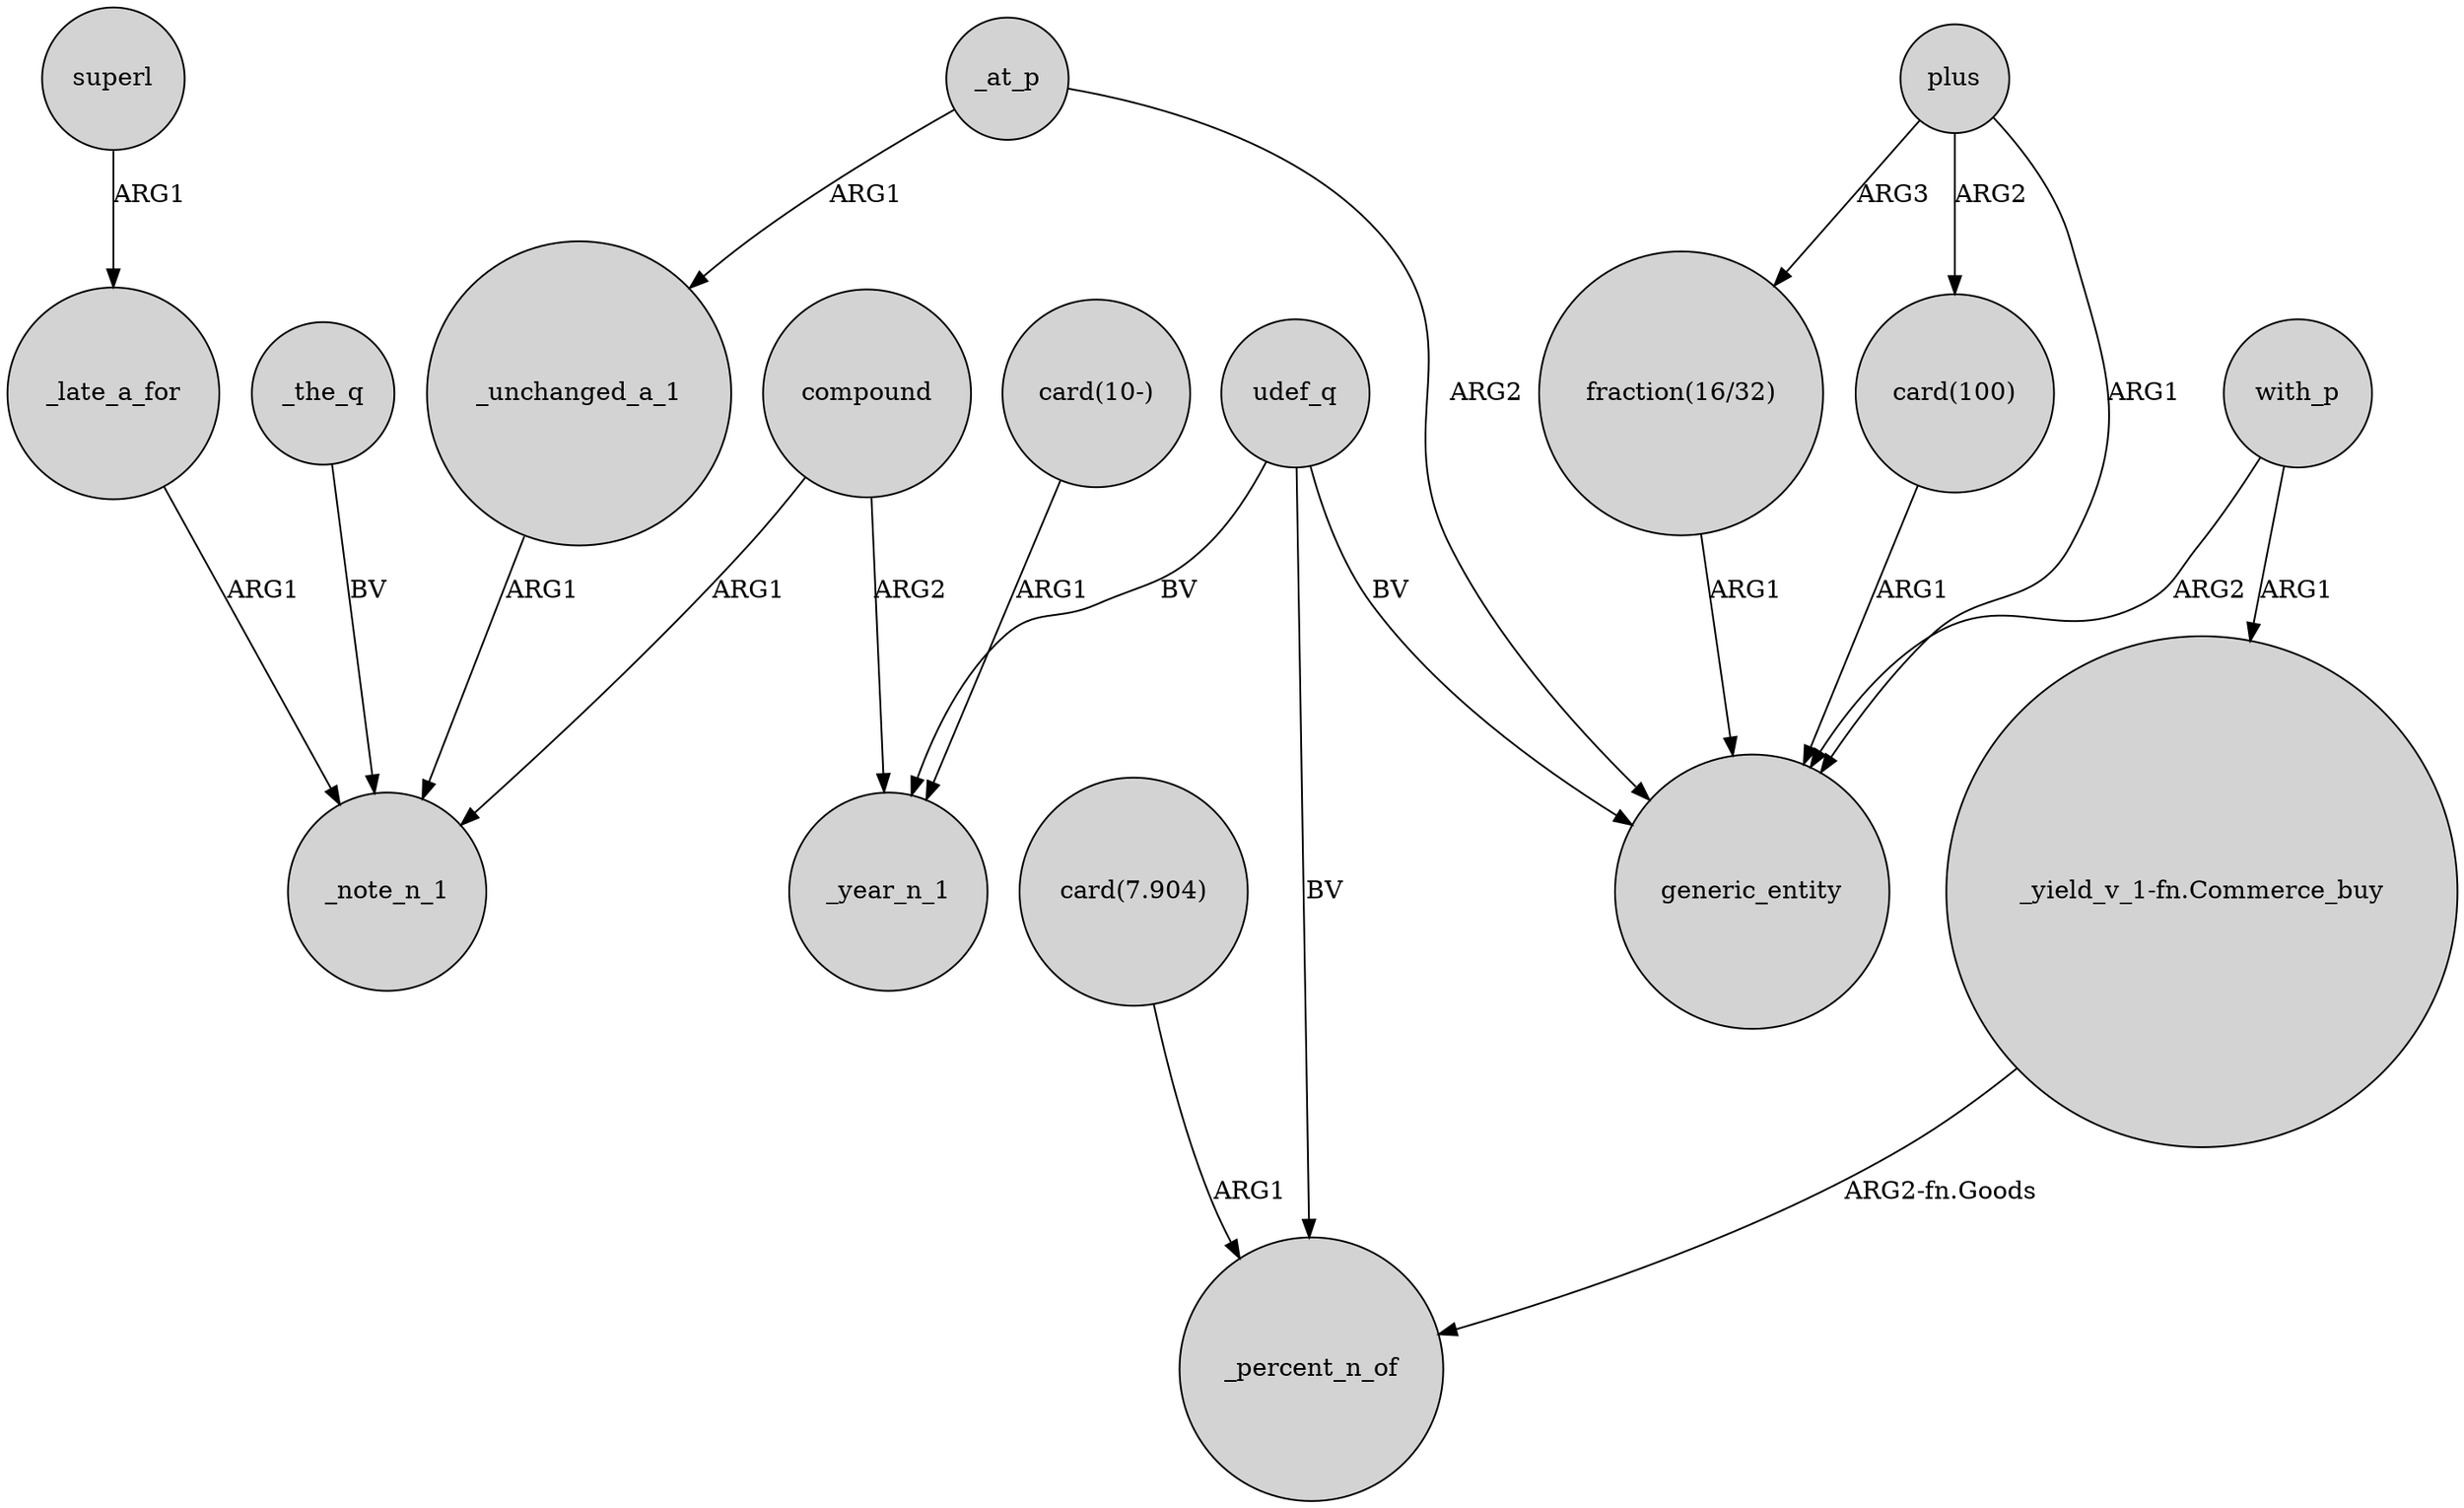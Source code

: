 digraph {
	node [shape=circle style=filled]
	_at_p -> _unchanged_a_1 [label=ARG1]
	"card(7.904)" -> _percent_n_of [label=ARG1]
	_late_a_for -> _note_n_1 [label=ARG1]
	superl -> _late_a_for [label=ARG1]
	"fraction(16/32)" -> generic_entity [label=ARG1]
	_unchanged_a_1 -> _note_n_1 [label=ARG1]
	with_p -> generic_entity [label=ARG2]
	udef_q -> generic_entity [label=BV]
	_the_q -> _note_n_1 [label=BV]
	compound -> _year_n_1 [label=ARG2]
	udef_q -> _percent_n_of [label=BV]
	"_yield_v_1-fn.Commerce_buy" -> _percent_n_of [label="ARG2-fn.Goods"]
	compound -> _note_n_1 [label=ARG1]
	"card(100)" -> generic_entity [label=ARG1]
	plus -> generic_entity [label=ARG1]
	plus -> "card(100)" [label=ARG2]
	udef_q -> _year_n_1 [label=BV]
	"card(10-)" -> _year_n_1 [label=ARG1]
	with_p -> "_yield_v_1-fn.Commerce_buy" [label=ARG1]
	plus -> "fraction(16/32)" [label=ARG3]
	_at_p -> generic_entity [label=ARG2]
}
